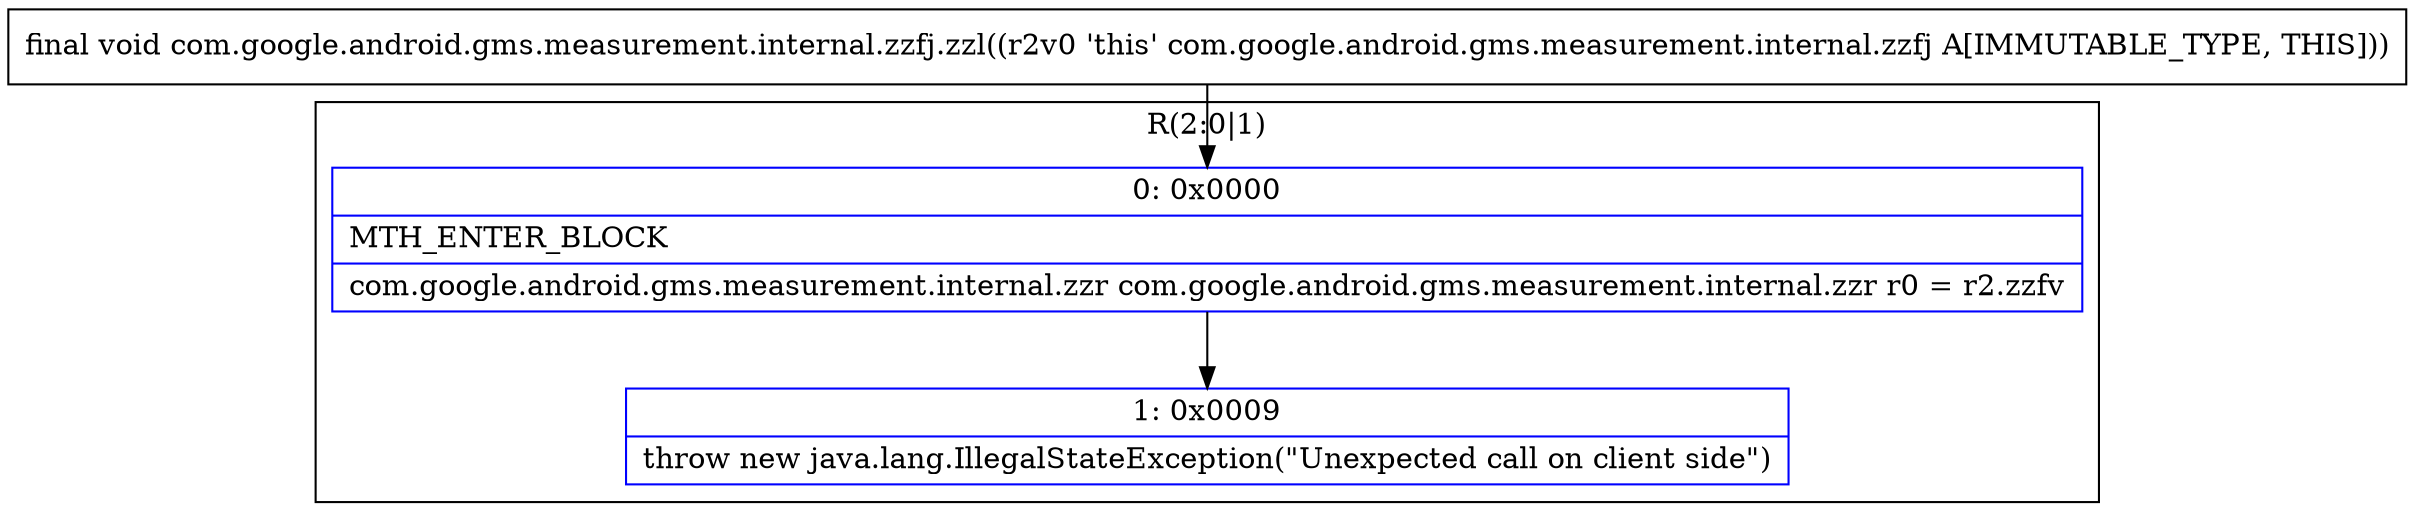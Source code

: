 digraph "CFG forcom.google.android.gms.measurement.internal.zzfj.zzl()V" {
subgraph cluster_Region_1262059603 {
label = "R(2:0|1)";
node [shape=record,color=blue];
Node_0 [shape=record,label="{0\:\ 0x0000|MTH_ENTER_BLOCK\l|com.google.android.gms.measurement.internal.zzr com.google.android.gms.measurement.internal.zzr r0 = r2.zzfv\l}"];
Node_1 [shape=record,label="{1\:\ 0x0009|throw new java.lang.IllegalStateException(\"Unexpected call on client side\")\l}"];
}
MethodNode[shape=record,label="{final void com.google.android.gms.measurement.internal.zzfj.zzl((r2v0 'this' com.google.android.gms.measurement.internal.zzfj A[IMMUTABLE_TYPE, THIS])) }"];
MethodNode -> Node_0;
Node_0 -> Node_1;
}

